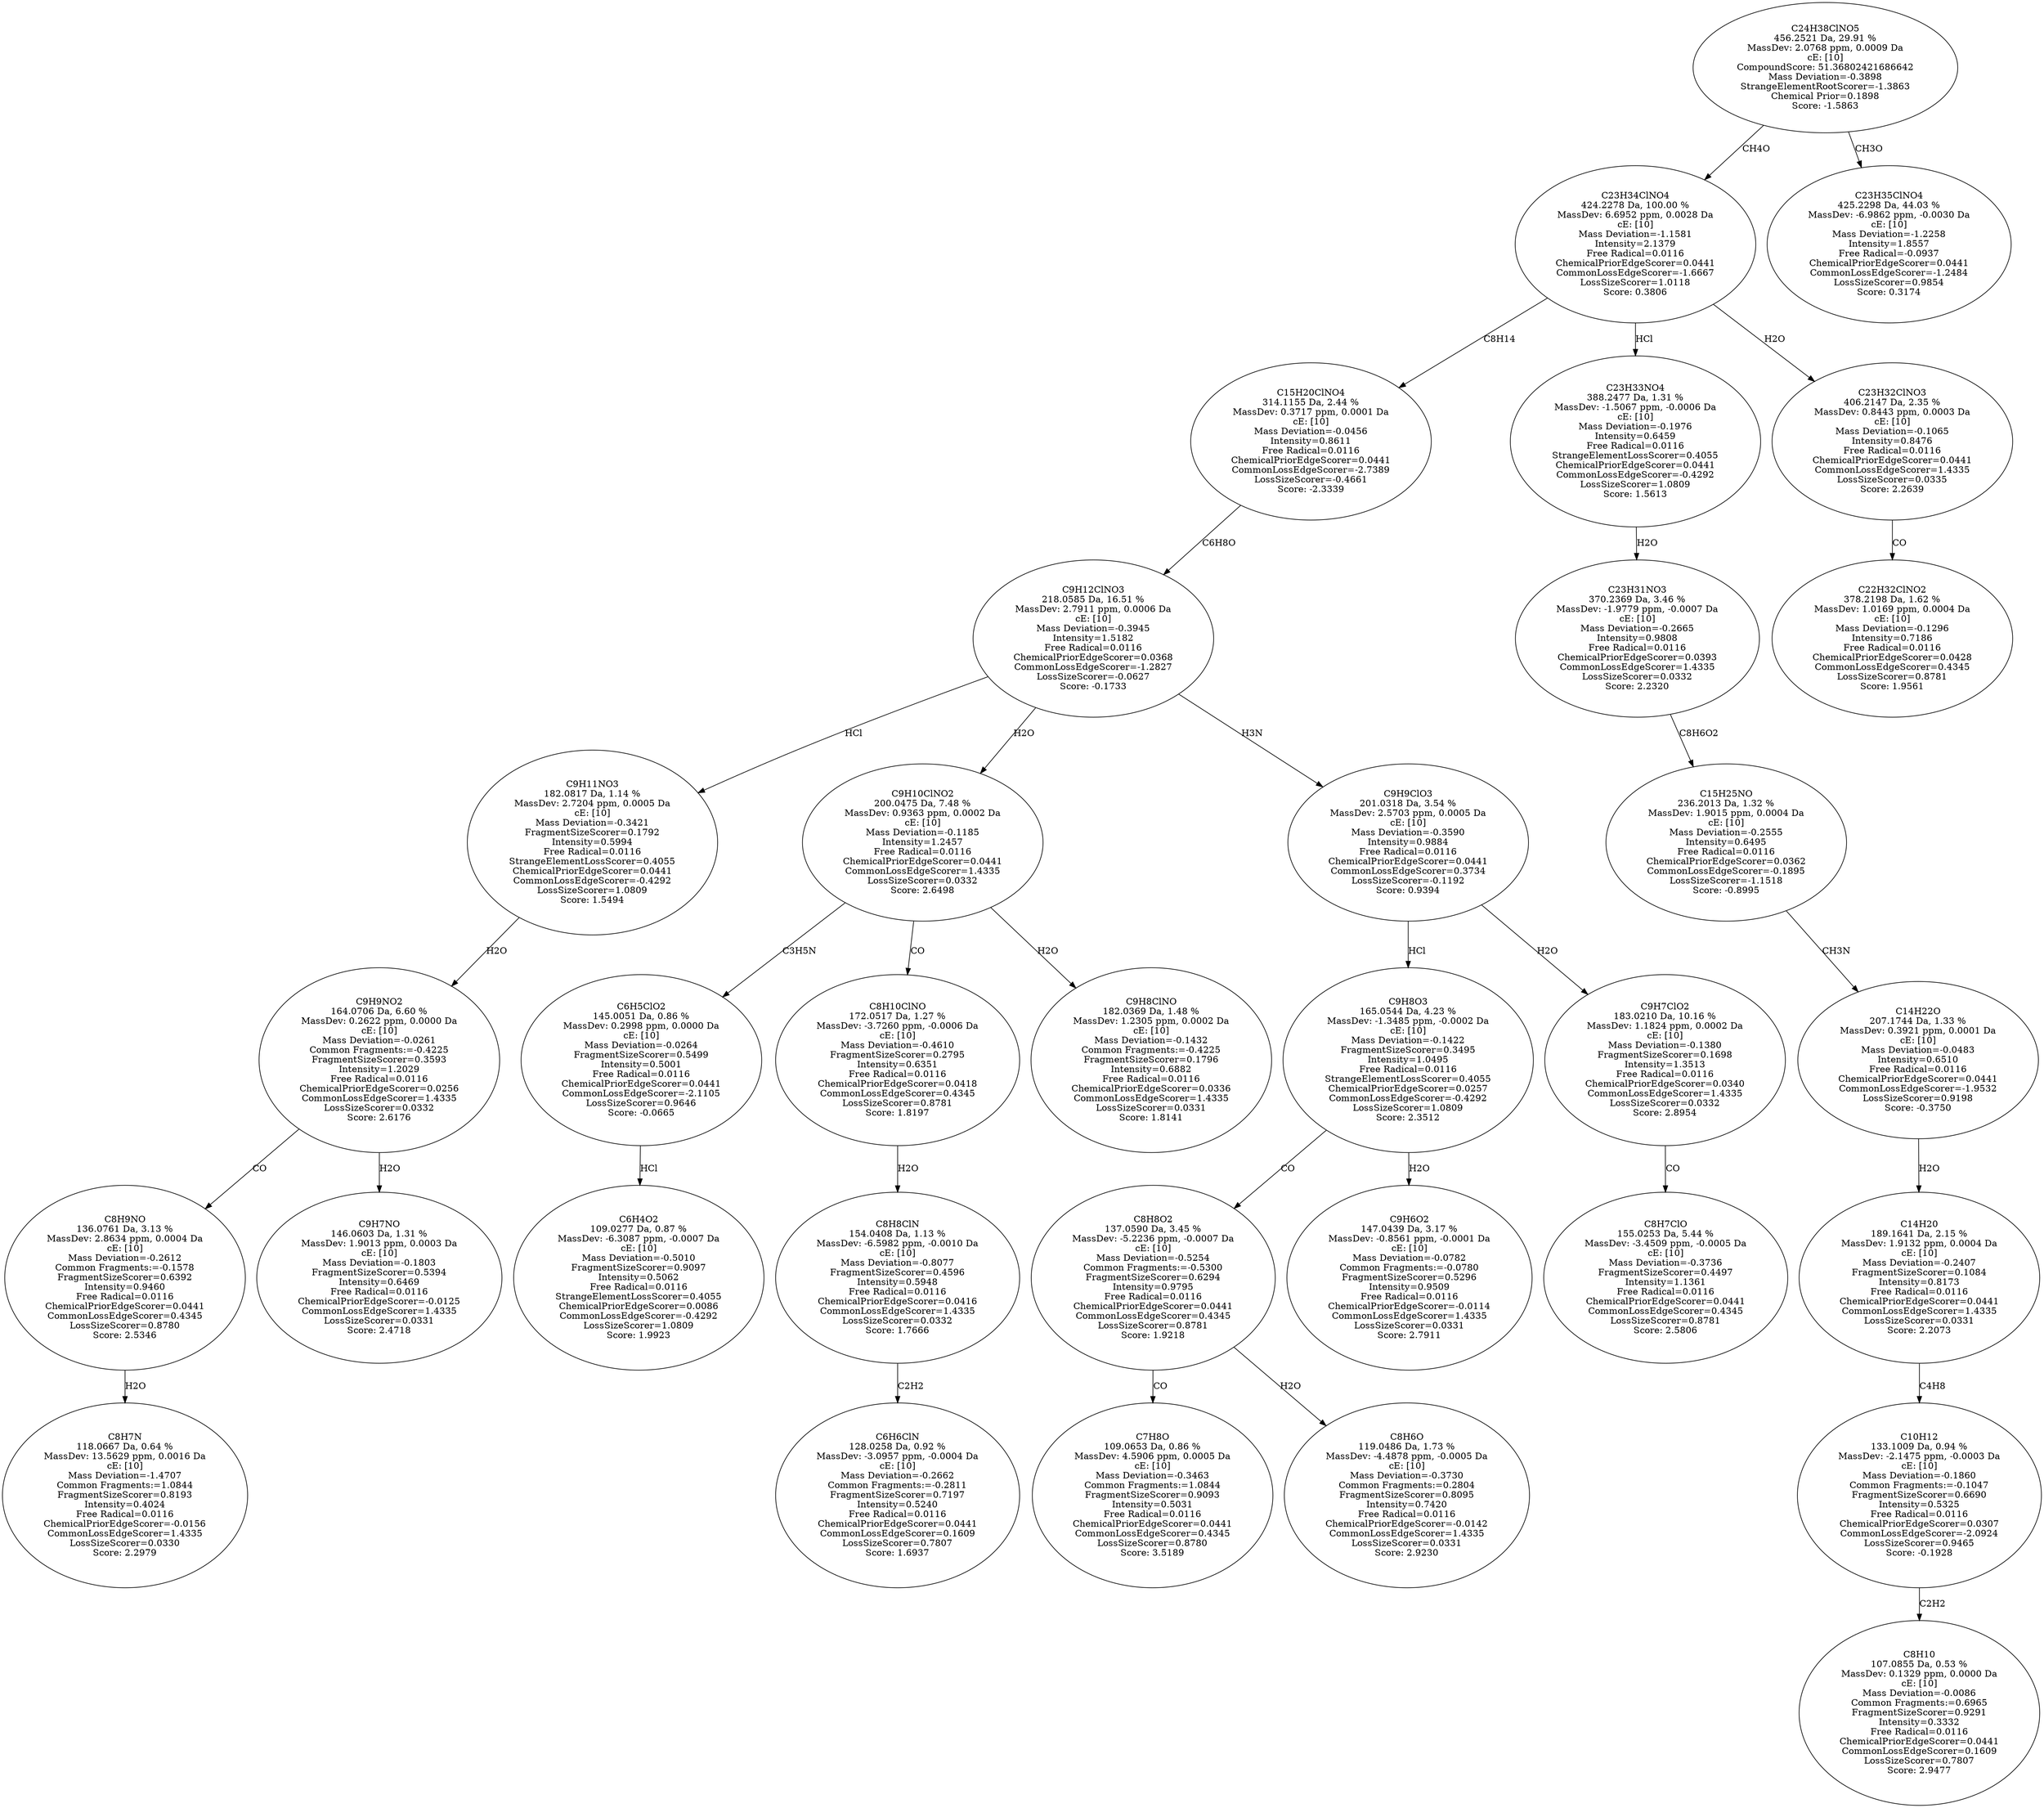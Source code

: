 strict digraph {
v1 [label="C8H7N\n118.0667 Da, 0.64 %\nMassDev: 13.5629 ppm, 0.0016 Da\ncE: [10]\nMass Deviation=-1.4707\nCommon Fragments:=1.0844\nFragmentSizeScorer=0.8193\nIntensity=0.4024\nFree Radical=0.0116\nChemicalPriorEdgeScorer=-0.0156\nCommonLossEdgeScorer=1.4335\nLossSizeScorer=0.0330\nScore: 2.2979"];
v2 [label="C8H9NO\n136.0761 Da, 3.13 %\nMassDev: 2.8634 ppm, 0.0004 Da\ncE: [10]\nMass Deviation=-0.2612\nCommon Fragments:=-0.1578\nFragmentSizeScorer=0.6392\nIntensity=0.9460\nFree Radical=0.0116\nChemicalPriorEdgeScorer=0.0441\nCommonLossEdgeScorer=0.4345\nLossSizeScorer=0.8780\nScore: 2.5346"];
v3 [label="C9H7NO\n146.0603 Da, 1.31 %\nMassDev: 1.9013 ppm, 0.0003 Da\ncE: [10]\nMass Deviation=-0.1803\nFragmentSizeScorer=0.5394\nIntensity=0.6469\nFree Radical=0.0116\nChemicalPriorEdgeScorer=-0.0125\nCommonLossEdgeScorer=1.4335\nLossSizeScorer=0.0331\nScore: 2.4718"];
v4 [label="C9H9NO2\n164.0706 Da, 6.60 %\nMassDev: 0.2622 ppm, 0.0000 Da\ncE: [10]\nMass Deviation=-0.0261\nCommon Fragments:=-0.4225\nFragmentSizeScorer=0.3593\nIntensity=1.2029\nFree Radical=0.0116\nChemicalPriorEdgeScorer=0.0256\nCommonLossEdgeScorer=1.4335\nLossSizeScorer=0.0332\nScore: 2.6176"];
v5 [label="C9H11NO3\n182.0817 Da, 1.14 %\nMassDev: 2.7204 ppm, 0.0005 Da\ncE: [10]\nMass Deviation=-0.3421\nFragmentSizeScorer=0.1792\nIntensity=0.5994\nFree Radical=0.0116\nStrangeElementLossScorer=0.4055\nChemicalPriorEdgeScorer=0.0441\nCommonLossEdgeScorer=-0.4292\nLossSizeScorer=1.0809\nScore: 1.5494"];
v6 [label="C6H4O2\n109.0277 Da, 0.87 %\nMassDev: -6.3087 ppm, -0.0007 Da\ncE: [10]\nMass Deviation=-0.5010\nFragmentSizeScorer=0.9097\nIntensity=0.5062\nFree Radical=0.0116\nStrangeElementLossScorer=0.4055\nChemicalPriorEdgeScorer=0.0086\nCommonLossEdgeScorer=-0.4292\nLossSizeScorer=1.0809\nScore: 1.9923"];
v7 [label="C6H5ClO2\n145.0051 Da, 0.86 %\nMassDev: 0.2998 ppm, 0.0000 Da\ncE: [10]\nMass Deviation=-0.0264\nFragmentSizeScorer=0.5499\nIntensity=0.5001\nFree Radical=0.0116\nChemicalPriorEdgeScorer=0.0441\nCommonLossEdgeScorer=-2.1105\nLossSizeScorer=0.9646\nScore: -0.0665"];
v8 [label="C6H6ClN\n128.0258 Da, 0.92 %\nMassDev: -3.0957 ppm, -0.0004 Da\ncE: [10]\nMass Deviation=-0.2662\nCommon Fragments:=-0.2811\nFragmentSizeScorer=0.7197\nIntensity=0.5240\nFree Radical=0.0116\nChemicalPriorEdgeScorer=0.0441\nCommonLossEdgeScorer=0.1609\nLossSizeScorer=0.7807\nScore: 1.6937"];
v9 [label="C8H8ClN\n154.0408 Da, 1.13 %\nMassDev: -6.5982 ppm, -0.0010 Da\ncE: [10]\nMass Deviation=-0.8077\nFragmentSizeScorer=0.4596\nIntensity=0.5948\nFree Radical=0.0116\nChemicalPriorEdgeScorer=0.0416\nCommonLossEdgeScorer=1.4335\nLossSizeScorer=0.0332\nScore: 1.7666"];
v10 [label="C8H10ClNO\n172.0517 Da, 1.27 %\nMassDev: -3.7260 ppm, -0.0006 Da\ncE: [10]\nMass Deviation=-0.4610\nFragmentSizeScorer=0.2795\nIntensity=0.6351\nFree Radical=0.0116\nChemicalPriorEdgeScorer=0.0418\nCommonLossEdgeScorer=0.4345\nLossSizeScorer=0.8781\nScore: 1.8197"];
v11 [label="C9H8ClNO\n182.0369 Da, 1.48 %\nMassDev: 1.2305 ppm, 0.0002 Da\ncE: [10]\nMass Deviation=-0.1432\nCommon Fragments:=-0.4225\nFragmentSizeScorer=0.1796\nIntensity=0.6882\nFree Radical=0.0116\nChemicalPriorEdgeScorer=0.0336\nCommonLossEdgeScorer=1.4335\nLossSizeScorer=0.0331\nScore: 1.8141"];
v12 [label="C9H10ClNO2\n200.0475 Da, 7.48 %\nMassDev: 0.9363 ppm, 0.0002 Da\ncE: [10]\nMass Deviation=-0.1185\nIntensity=1.2457\nFree Radical=0.0116\nChemicalPriorEdgeScorer=0.0441\nCommonLossEdgeScorer=1.4335\nLossSizeScorer=0.0332\nScore: 2.6498"];
v13 [label="C7H8O\n109.0653 Da, 0.86 %\nMassDev: 4.5906 ppm, 0.0005 Da\ncE: [10]\nMass Deviation=-0.3463\nCommon Fragments:=1.0844\nFragmentSizeScorer=0.9093\nIntensity=0.5031\nFree Radical=0.0116\nChemicalPriorEdgeScorer=0.0441\nCommonLossEdgeScorer=0.4345\nLossSizeScorer=0.8780\nScore: 3.5189"];
v14 [label="C8H6O\n119.0486 Da, 1.73 %\nMassDev: -4.4878 ppm, -0.0005 Da\ncE: [10]\nMass Deviation=-0.3730\nCommon Fragments:=0.2804\nFragmentSizeScorer=0.8095\nIntensity=0.7420\nFree Radical=0.0116\nChemicalPriorEdgeScorer=-0.0142\nCommonLossEdgeScorer=1.4335\nLossSizeScorer=0.0331\nScore: 2.9230"];
v15 [label="C8H8O2\n137.0590 Da, 3.45 %\nMassDev: -5.2236 ppm, -0.0007 Da\ncE: [10]\nMass Deviation=-0.5254\nCommon Fragments:=-0.5300\nFragmentSizeScorer=0.6294\nIntensity=0.9795\nFree Radical=0.0116\nChemicalPriorEdgeScorer=0.0441\nCommonLossEdgeScorer=0.4345\nLossSizeScorer=0.8781\nScore: 1.9218"];
v16 [label="C9H6O2\n147.0439 Da, 3.17 %\nMassDev: -0.8561 ppm, -0.0001 Da\ncE: [10]\nMass Deviation=-0.0782\nCommon Fragments:=-0.0780\nFragmentSizeScorer=0.5296\nIntensity=0.9509\nFree Radical=0.0116\nChemicalPriorEdgeScorer=-0.0114\nCommonLossEdgeScorer=1.4335\nLossSizeScorer=0.0331\nScore: 2.7911"];
v17 [label="C9H8O3\n165.0544 Da, 4.23 %\nMassDev: -1.3485 ppm, -0.0002 Da\ncE: [10]\nMass Deviation=-0.1422\nFragmentSizeScorer=0.3495\nIntensity=1.0495\nFree Radical=0.0116\nStrangeElementLossScorer=0.4055\nChemicalPriorEdgeScorer=0.0257\nCommonLossEdgeScorer=-0.4292\nLossSizeScorer=1.0809\nScore: 2.3512"];
v18 [label="C8H7ClO\n155.0253 Da, 5.44 %\nMassDev: -3.4509 ppm, -0.0005 Da\ncE: [10]\nMass Deviation=-0.3736\nFragmentSizeScorer=0.4497\nIntensity=1.1361\nFree Radical=0.0116\nChemicalPriorEdgeScorer=0.0441\nCommonLossEdgeScorer=0.4345\nLossSizeScorer=0.8781\nScore: 2.5806"];
v19 [label="C9H7ClO2\n183.0210 Da, 10.16 %\nMassDev: 1.1824 ppm, 0.0002 Da\ncE: [10]\nMass Deviation=-0.1380\nFragmentSizeScorer=0.1698\nIntensity=1.3513\nFree Radical=0.0116\nChemicalPriorEdgeScorer=0.0340\nCommonLossEdgeScorer=1.4335\nLossSizeScorer=0.0332\nScore: 2.8954"];
v20 [label="C9H9ClO3\n201.0318 Da, 3.54 %\nMassDev: 2.5703 ppm, 0.0005 Da\ncE: [10]\nMass Deviation=-0.3590\nIntensity=0.9884\nFree Radical=0.0116\nChemicalPriorEdgeScorer=0.0441\nCommonLossEdgeScorer=0.3734\nLossSizeScorer=-0.1192\nScore: 0.9394"];
v21 [label="C9H12ClNO3\n218.0585 Da, 16.51 %\nMassDev: 2.7911 ppm, 0.0006 Da\ncE: [10]\nMass Deviation=-0.3945\nIntensity=1.5182\nFree Radical=0.0116\nChemicalPriorEdgeScorer=0.0368\nCommonLossEdgeScorer=-1.2827\nLossSizeScorer=-0.0627\nScore: -0.1733"];
v22 [label="C15H20ClNO4\n314.1155 Da, 2.44 %\nMassDev: 0.3717 ppm, 0.0001 Da\ncE: [10]\nMass Deviation=-0.0456\nIntensity=0.8611\nFree Radical=0.0116\nChemicalPriorEdgeScorer=0.0441\nCommonLossEdgeScorer=-2.7389\nLossSizeScorer=-0.4661\nScore: -2.3339"];
v23 [label="C8H10\n107.0855 Da, 0.53 %\nMassDev: 0.1329 ppm, 0.0000 Da\ncE: [10]\nMass Deviation=-0.0086\nCommon Fragments:=0.6965\nFragmentSizeScorer=0.9291\nIntensity=0.3332\nFree Radical=0.0116\nChemicalPriorEdgeScorer=0.0441\nCommonLossEdgeScorer=0.1609\nLossSizeScorer=0.7807\nScore: 2.9477"];
v24 [label="C10H12\n133.1009 Da, 0.94 %\nMassDev: -2.1475 ppm, -0.0003 Da\ncE: [10]\nMass Deviation=-0.1860\nCommon Fragments:=-0.1047\nFragmentSizeScorer=0.6690\nIntensity=0.5325\nFree Radical=0.0116\nChemicalPriorEdgeScorer=0.0307\nCommonLossEdgeScorer=-2.0924\nLossSizeScorer=0.9465\nScore: -0.1928"];
v25 [label="C14H20\n189.1641 Da, 2.15 %\nMassDev: 1.9132 ppm, 0.0004 Da\ncE: [10]\nMass Deviation=-0.2407\nFragmentSizeScorer=0.1084\nIntensity=0.8173\nFree Radical=0.0116\nChemicalPriorEdgeScorer=0.0441\nCommonLossEdgeScorer=1.4335\nLossSizeScorer=0.0331\nScore: 2.2073"];
v26 [label="C14H22O\n207.1744 Da, 1.33 %\nMassDev: 0.3921 ppm, 0.0001 Da\ncE: [10]\nMass Deviation=-0.0483\nIntensity=0.6510\nFree Radical=0.0116\nChemicalPriorEdgeScorer=0.0441\nCommonLossEdgeScorer=-1.9532\nLossSizeScorer=0.9198\nScore: -0.3750"];
v27 [label="C15H25NO\n236.2013 Da, 1.32 %\nMassDev: 1.9015 ppm, 0.0004 Da\ncE: [10]\nMass Deviation=-0.2555\nIntensity=0.6495\nFree Radical=0.0116\nChemicalPriorEdgeScorer=0.0362\nCommonLossEdgeScorer=-0.1895\nLossSizeScorer=-1.1518\nScore: -0.8995"];
v28 [label="C23H31NO3\n370.2369 Da, 3.46 %\nMassDev: -1.9779 ppm, -0.0007 Da\ncE: [10]\nMass Deviation=-0.2665\nIntensity=0.9808\nFree Radical=0.0116\nChemicalPriorEdgeScorer=0.0393\nCommonLossEdgeScorer=1.4335\nLossSizeScorer=0.0332\nScore: 2.2320"];
v29 [label="C23H33NO4\n388.2477 Da, 1.31 %\nMassDev: -1.5067 ppm, -0.0006 Da\ncE: [10]\nMass Deviation=-0.1976\nIntensity=0.6459\nFree Radical=0.0116\nStrangeElementLossScorer=0.4055\nChemicalPriorEdgeScorer=0.0441\nCommonLossEdgeScorer=-0.4292\nLossSizeScorer=1.0809\nScore: 1.5613"];
v30 [label="C22H32ClNO2\n378.2198 Da, 1.62 %\nMassDev: 1.0169 ppm, 0.0004 Da\ncE: [10]\nMass Deviation=-0.1296\nIntensity=0.7186\nFree Radical=0.0116\nChemicalPriorEdgeScorer=0.0428\nCommonLossEdgeScorer=0.4345\nLossSizeScorer=0.8781\nScore: 1.9561"];
v31 [label="C23H32ClNO3\n406.2147 Da, 2.35 %\nMassDev: 0.8443 ppm, 0.0003 Da\ncE: [10]\nMass Deviation=-0.1065\nIntensity=0.8476\nFree Radical=0.0116\nChemicalPriorEdgeScorer=0.0441\nCommonLossEdgeScorer=1.4335\nLossSizeScorer=0.0335\nScore: 2.2639"];
v32 [label="C23H34ClNO4\n424.2278 Da, 100.00 %\nMassDev: 6.6952 ppm, 0.0028 Da\ncE: [10]\nMass Deviation=-1.1581\nIntensity=2.1379\nFree Radical=0.0116\nChemicalPriorEdgeScorer=0.0441\nCommonLossEdgeScorer=-1.6667\nLossSizeScorer=1.0118\nScore: 0.3806"];
v33 [label="C23H35ClNO4\n425.2298 Da, 44.03 %\nMassDev: -6.9862 ppm, -0.0030 Da\ncE: [10]\nMass Deviation=-1.2258\nIntensity=1.8557\nFree Radical=-0.0937\nChemicalPriorEdgeScorer=0.0441\nCommonLossEdgeScorer=-1.2484\nLossSizeScorer=0.9854\nScore: 0.3174"];
v34 [label="C24H38ClNO5\n456.2521 Da, 29.91 %\nMassDev: 2.0768 ppm, 0.0009 Da\ncE: [10]\nCompoundScore: 51.36802421686642\nMass Deviation=-0.3898\nStrangeElementRootScorer=-1.3863\nChemical Prior=0.1898\nScore: -1.5863"];
v2 -> v1 [label="H2O"];
v4 -> v2 [label="CO"];
v4 -> v3 [label="H2O"];
v5 -> v4 [label="H2O"];
v21 -> v5 [label="HCl"];
v7 -> v6 [label="HCl"];
v12 -> v7 [label="C3H5N"];
v9 -> v8 [label="C2H2"];
v10 -> v9 [label="H2O"];
v12 -> v10 [label="CO"];
v12 -> v11 [label="H2O"];
v21 -> v12 [label="H2O"];
v15 -> v13 [label="CO"];
v15 -> v14 [label="H2O"];
v17 -> v15 [label="CO"];
v17 -> v16 [label="H2O"];
v20 -> v17 [label="HCl"];
v19 -> v18 [label="CO"];
v20 -> v19 [label="H2O"];
v21 -> v20 [label="H3N"];
v22 -> v21 [label="C6H8O"];
v32 -> v22 [label="C8H14"];
v24 -> v23 [label="C2H2"];
v25 -> v24 [label="C4H8"];
v26 -> v25 [label="H2O"];
v27 -> v26 [label="CH3N"];
v28 -> v27 [label="C8H6O2"];
v29 -> v28 [label="H2O"];
v32 -> v29 [label="HCl"];
v31 -> v30 [label="CO"];
v32 -> v31 [label="H2O"];
v34 -> v32 [label="CH4O"];
v34 -> v33 [label="CH3O"];
}